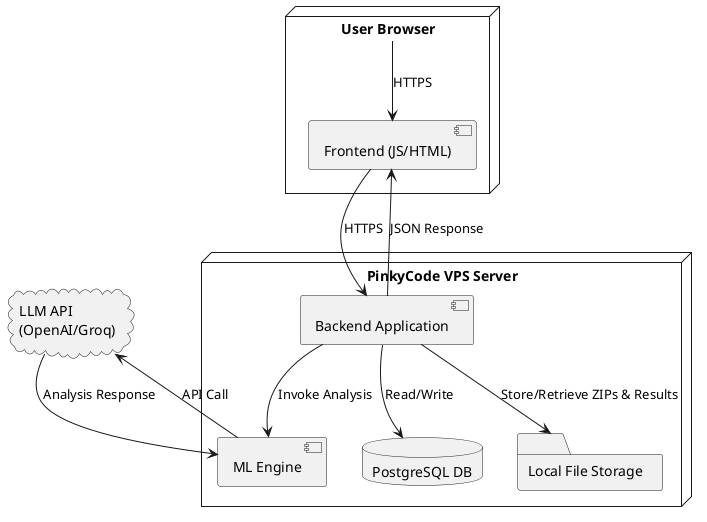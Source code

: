 @startuml
node "User Browser" {
  component "Frontend (JS/HTML)"
}

node "PinkyCode VPS Server" {
  component "Backend Application"
  component "ML Engine"
  database "PostgreSQL DB"
  folder   "Local File Storage"
}

cloud "LLM API\n(OpenAI/Groq)" as LLM

"User Browser" --> "Frontend (JS/HTML)" : HTTPS
"Frontend (JS/HTML)" --> "Backend Application" : HTTPS
"Backend Application" --> "PostgreSQL DB" : Read/Write
"Backend Application" --> "Local File Storage" : Store/Retrieve ZIPs & Results
"Backend Application" --> "ML Engine" : Invoke Analysis
"ML Engine" --> LLM : API Call
LLM --> "ML Engine" : Analysis Response
"Backend Application" --> "Frontend (JS/HTML)" : JSON Response
@enduml
